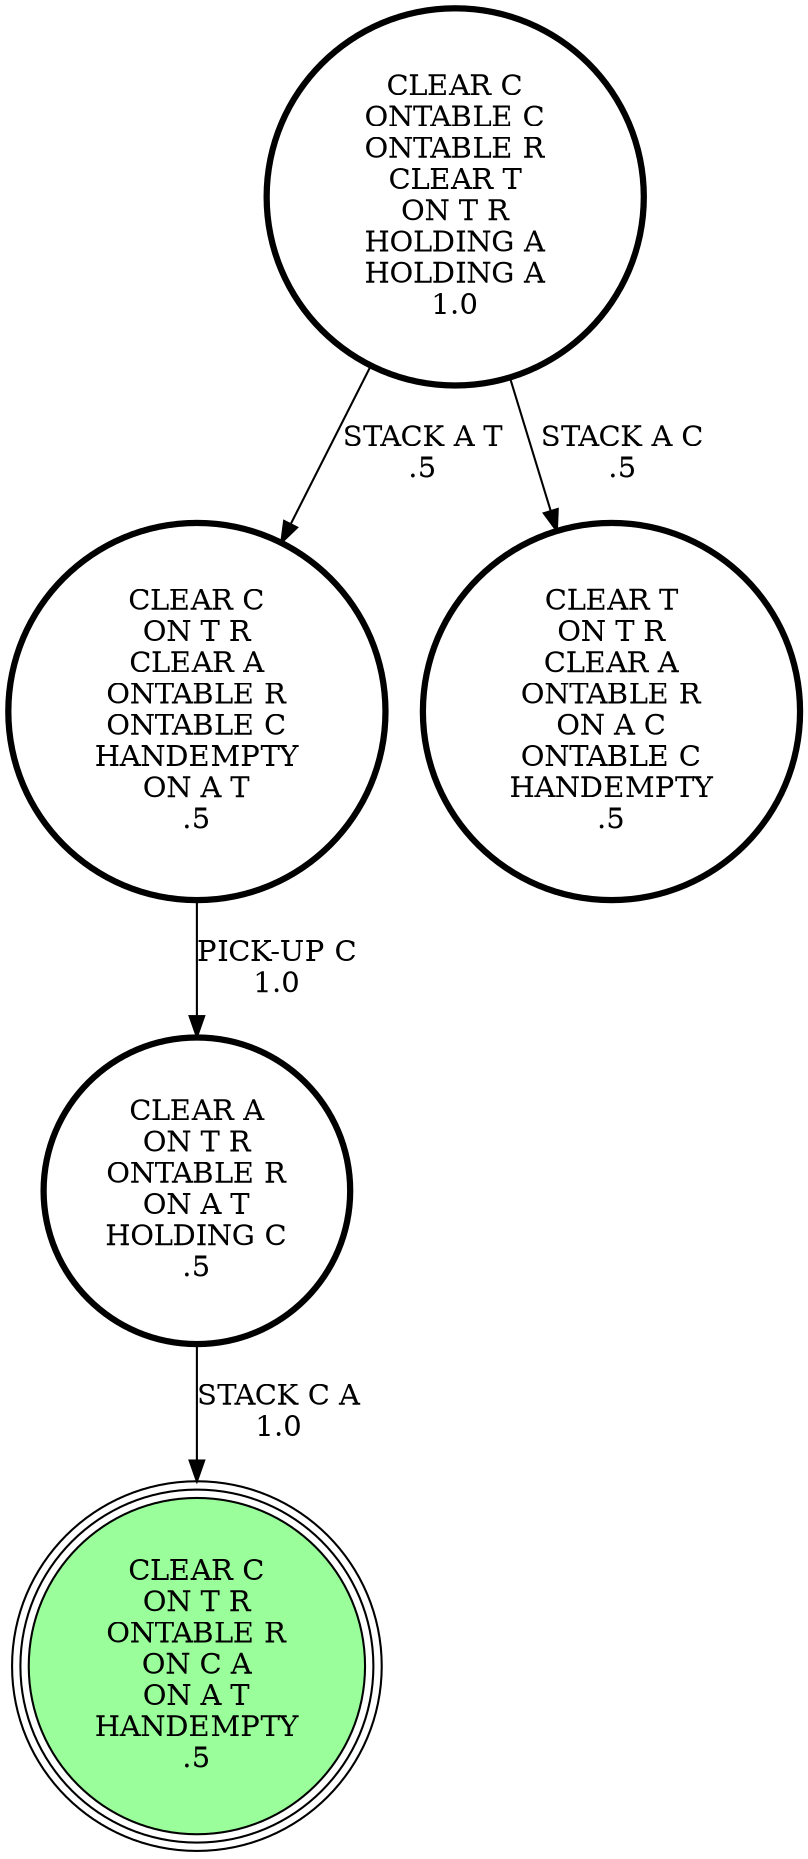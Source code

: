 digraph {
"CLEAR C\nON T R\nCLEAR A\nONTABLE R\nONTABLE C\nHANDEMPTY\nON A T\n.5\n" -> "CLEAR A\nON T R\nONTABLE R\nON A T\nHOLDING C\n.5\n"[label="PICK-UP C\n1.0\n"];
"CLEAR A\nON T R\nONTABLE R\nON A T\nHOLDING C\n.5\n" -> "CLEAR C\nON T R\nONTABLE R\nON C A\nON A T\nHANDEMPTY\n.5\n"[label="STACK C A\n1.0\n"];
"CLEAR C\nONTABLE C\nONTABLE R\nCLEAR T\nON T R\nHOLDING A\nHOLDING A\n1.0\n" -> "CLEAR T\nON T R\nCLEAR A\nONTABLE R\nON A C\nONTABLE C\nHANDEMPTY\n.5\n"[label="STACK A C\n.5\n"];
"CLEAR C\nONTABLE C\nONTABLE R\nCLEAR T\nON T R\nHOLDING A\nHOLDING A\n1.0\n" -> "CLEAR C\nON T R\nCLEAR A\nONTABLE R\nONTABLE C\nHANDEMPTY\nON A T\n.5\n"[label="STACK A T\n.5\n"];
"CLEAR C\nON T R\nONTABLE R\nON C A\nON A T\nHANDEMPTY\n.5\n" [shape=circle, style=filled, fillcolor=palegreen1, peripheries=3];
"CLEAR T\nON T R\nCLEAR A\nONTABLE R\nON A C\nONTABLE C\nHANDEMPTY\n.5\n" [shape=circle, penwidth=3];
"CLEAR C\nON T R\nONTABLE R\nON C A\nON A T\nHANDEMPTY\n.5\n" [shape=circle, style=filled, fillcolor=palegreen1, peripheries=3];
"CLEAR A\nON T R\nONTABLE R\nON A T\nHOLDING C\n.5\n" [shape=circle, penwidth=3];
"CLEAR C\nON T R\nCLEAR A\nONTABLE R\nONTABLE C\nHANDEMPTY\nON A T\n.5\n" [shape=circle, penwidth=3];
"CLEAR C\nONTABLE C\nONTABLE R\nCLEAR T\nON T R\nHOLDING A\nHOLDING A\n1.0\n" [shape=circle, penwidth=3];
"CLEAR T\nON T R\nCLEAR A\nONTABLE R\nON A C\nONTABLE C\nHANDEMPTY\n.5\n" [shape=circle, penwidth=3];
}

